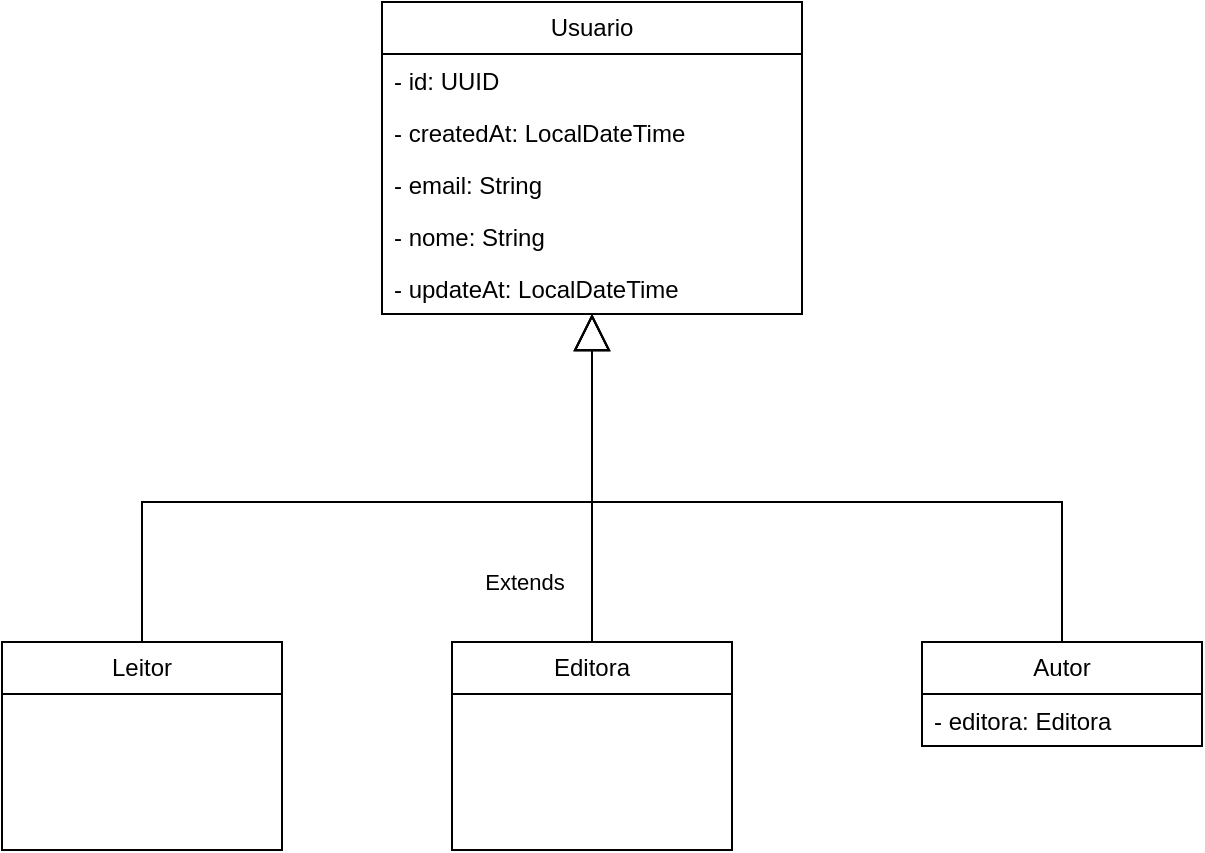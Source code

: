 <mxfile version="25.0.1">
  <diagram name="Página-1" id="kePlmxGpmtF4XziNF2wc">
    <mxGraphModel dx="1415" dy="865" grid="1" gridSize="10" guides="1" tooltips="1" connect="1" arrows="1" fold="1" page="1" pageScale="1" pageWidth="827" pageHeight="1169" math="0" shadow="0">
      <root>
        <mxCell id="0" />
        <mxCell id="1" parent="0" />
        <mxCell id="WqoEhId0y--rwxdPDdoJ-51" value="Usuario" style="swimlane;fontStyle=0;childLayout=stackLayout;horizontal=1;startSize=26;fillColor=none;horizontalStack=0;resizeParent=1;resizeParentMax=0;resizeLast=0;collapsible=1;marginBottom=0;whiteSpace=wrap;html=1;" vertex="1" parent="1">
          <mxGeometry x="270" y="330" width="210" height="156" as="geometry" />
        </mxCell>
        <mxCell id="WqoEhId0y--rwxdPDdoJ-65" value="- id: UUID&lt;div&gt;&lt;br&gt;&lt;/div&gt;" style="text;strokeColor=none;fillColor=none;align=left;verticalAlign=top;spacingLeft=4;spacingRight=4;overflow=hidden;rotatable=0;points=[[0,0.5],[1,0.5]];portConstraint=eastwest;whiteSpace=wrap;html=1;" vertex="1" parent="WqoEhId0y--rwxdPDdoJ-51">
          <mxGeometry y="26" width="210" height="26" as="geometry" />
        </mxCell>
        <mxCell id="WqoEhId0y--rwxdPDdoJ-68" value="- createdAt: LocalDateTime&amp;nbsp;" style="text;strokeColor=none;fillColor=none;align=left;verticalAlign=top;spacingLeft=4;spacingRight=4;overflow=hidden;rotatable=0;points=[[0,0.5],[1,0.5]];portConstraint=eastwest;whiteSpace=wrap;html=1;" vertex="1" parent="WqoEhId0y--rwxdPDdoJ-51">
          <mxGeometry y="52" width="210" height="26" as="geometry" />
        </mxCell>
        <mxCell id="WqoEhId0y--rwxdPDdoJ-66" value="- email: String" style="text;strokeColor=none;fillColor=none;align=left;verticalAlign=top;spacingLeft=4;spacingRight=4;overflow=hidden;rotatable=0;points=[[0,0.5],[1,0.5]];portConstraint=eastwest;whiteSpace=wrap;html=1;" vertex="1" parent="WqoEhId0y--rwxdPDdoJ-51">
          <mxGeometry y="78" width="210" height="26" as="geometry" />
        </mxCell>
        <mxCell id="WqoEhId0y--rwxdPDdoJ-67" value="- nome: String" style="text;strokeColor=none;fillColor=none;align=left;verticalAlign=top;spacingLeft=4;spacingRight=4;overflow=hidden;rotatable=0;points=[[0,0.5],[1,0.5]];portConstraint=eastwest;whiteSpace=wrap;html=1;" vertex="1" parent="WqoEhId0y--rwxdPDdoJ-51">
          <mxGeometry y="104" width="210" height="26" as="geometry" />
        </mxCell>
        <mxCell id="WqoEhId0y--rwxdPDdoJ-69" value="- updateAt: LocalDateTime&amp;nbsp;" style="text;strokeColor=none;fillColor=none;align=left;verticalAlign=top;spacingLeft=4;spacingRight=4;overflow=hidden;rotatable=0;points=[[0,0.5],[1,0.5]];portConstraint=eastwest;whiteSpace=wrap;html=1;" vertex="1" parent="WqoEhId0y--rwxdPDdoJ-51">
          <mxGeometry y="130" width="210" height="26" as="geometry" />
        </mxCell>
        <mxCell id="WqoEhId0y--rwxdPDdoJ-55" value="Leitor" style="swimlane;fontStyle=0;childLayout=stackLayout;horizontal=1;startSize=26;fillColor=none;horizontalStack=0;resizeParent=1;resizeParentMax=0;resizeLast=0;collapsible=1;marginBottom=0;whiteSpace=wrap;html=1;" vertex="1" parent="1">
          <mxGeometry x="80" y="650" width="140" height="104" as="geometry" />
        </mxCell>
        <mxCell id="WqoEhId0y--rwxdPDdoJ-59" value="Autor" style="swimlane;fontStyle=0;childLayout=stackLayout;horizontal=1;startSize=26;fillColor=none;horizontalStack=0;resizeParent=1;resizeParentMax=0;resizeLast=0;collapsible=1;marginBottom=0;whiteSpace=wrap;html=1;" vertex="1" parent="1">
          <mxGeometry x="540" y="650" width="140" height="52" as="geometry" />
        </mxCell>
        <mxCell id="WqoEhId0y--rwxdPDdoJ-77" value="- editora: Editora" style="text;strokeColor=none;fillColor=none;align=left;verticalAlign=top;spacingLeft=4;spacingRight=4;overflow=hidden;rotatable=0;points=[[0,0.5],[1,0.5]];portConstraint=eastwest;whiteSpace=wrap;html=1;" vertex="1" parent="WqoEhId0y--rwxdPDdoJ-59">
          <mxGeometry y="26" width="140" height="26" as="geometry" />
        </mxCell>
        <mxCell id="WqoEhId0y--rwxdPDdoJ-63" value="Extends" style="endArrow=block;endSize=16;endFill=0;html=1;rounded=0;exitX=0.5;exitY=0;exitDx=0;exitDy=0;entryX=0.5;entryY=1;entryDx=0;entryDy=0;" edge="1" parent="1" source="WqoEhId0y--rwxdPDdoJ-55" target="WqoEhId0y--rwxdPDdoJ-51">
          <mxGeometry x="0.445" y="-20" width="160" relative="1" as="geometry">
            <mxPoint x="270" y="560" as="sourcePoint" />
            <mxPoint x="430" y="560" as="targetPoint" />
            <Array as="points">
              <mxPoint x="150" y="580" />
              <mxPoint x="375" y="580" />
            </Array>
            <mxPoint x="-20" y="20" as="offset" />
          </mxGeometry>
        </mxCell>
        <mxCell id="WqoEhId0y--rwxdPDdoJ-64" value="" style="endArrow=block;endSize=16;endFill=0;html=1;rounded=0;exitX=0.5;exitY=0;exitDx=0;exitDy=0;entryX=0.5;entryY=1;entryDx=0;entryDy=0;" edge="1" parent="1" source="WqoEhId0y--rwxdPDdoJ-59" target="WqoEhId0y--rwxdPDdoJ-51">
          <mxGeometry x="0.175" y="-65" width="160" relative="1" as="geometry">
            <mxPoint x="290" y="770" as="sourcePoint" />
            <mxPoint x="430" y="704" as="targetPoint" />
            <mxPoint as="offset" />
            <Array as="points">
              <mxPoint x="610" y="580" />
              <mxPoint x="375" y="580" />
            </Array>
          </mxGeometry>
        </mxCell>
        <mxCell id="WqoEhId0y--rwxdPDdoJ-71" value="Editora" style="swimlane;fontStyle=0;childLayout=stackLayout;horizontal=1;startSize=26;fillColor=none;horizontalStack=0;resizeParent=1;resizeParentMax=0;resizeLast=0;collapsible=1;marginBottom=0;whiteSpace=wrap;html=1;" vertex="1" parent="1">
          <mxGeometry x="305" y="650" width="140" height="104" as="geometry" />
        </mxCell>
        <mxCell id="WqoEhId0y--rwxdPDdoJ-75" value="" style="endArrow=block;endSize=16;endFill=0;html=1;rounded=0;entryX=0.5;entryY=1;entryDx=0;entryDy=0;exitX=0.5;exitY=0;exitDx=0;exitDy=0;" edge="1" parent="1" source="WqoEhId0y--rwxdPDdoJ-71" target="WqoEhId0y--rwxdPDdoJ-51">
          <mxGeometry width="160" relative="1" as="geometry">
            <mxPoint x="330" y="650" as="sourcePoint" />
            <mxPoint x="370" y="480" as="targetPoint" />
          </mxGeometry>
        </mxCell>
      </root>
    </mxGraphModel>
  </diagram>
</mxfile>
